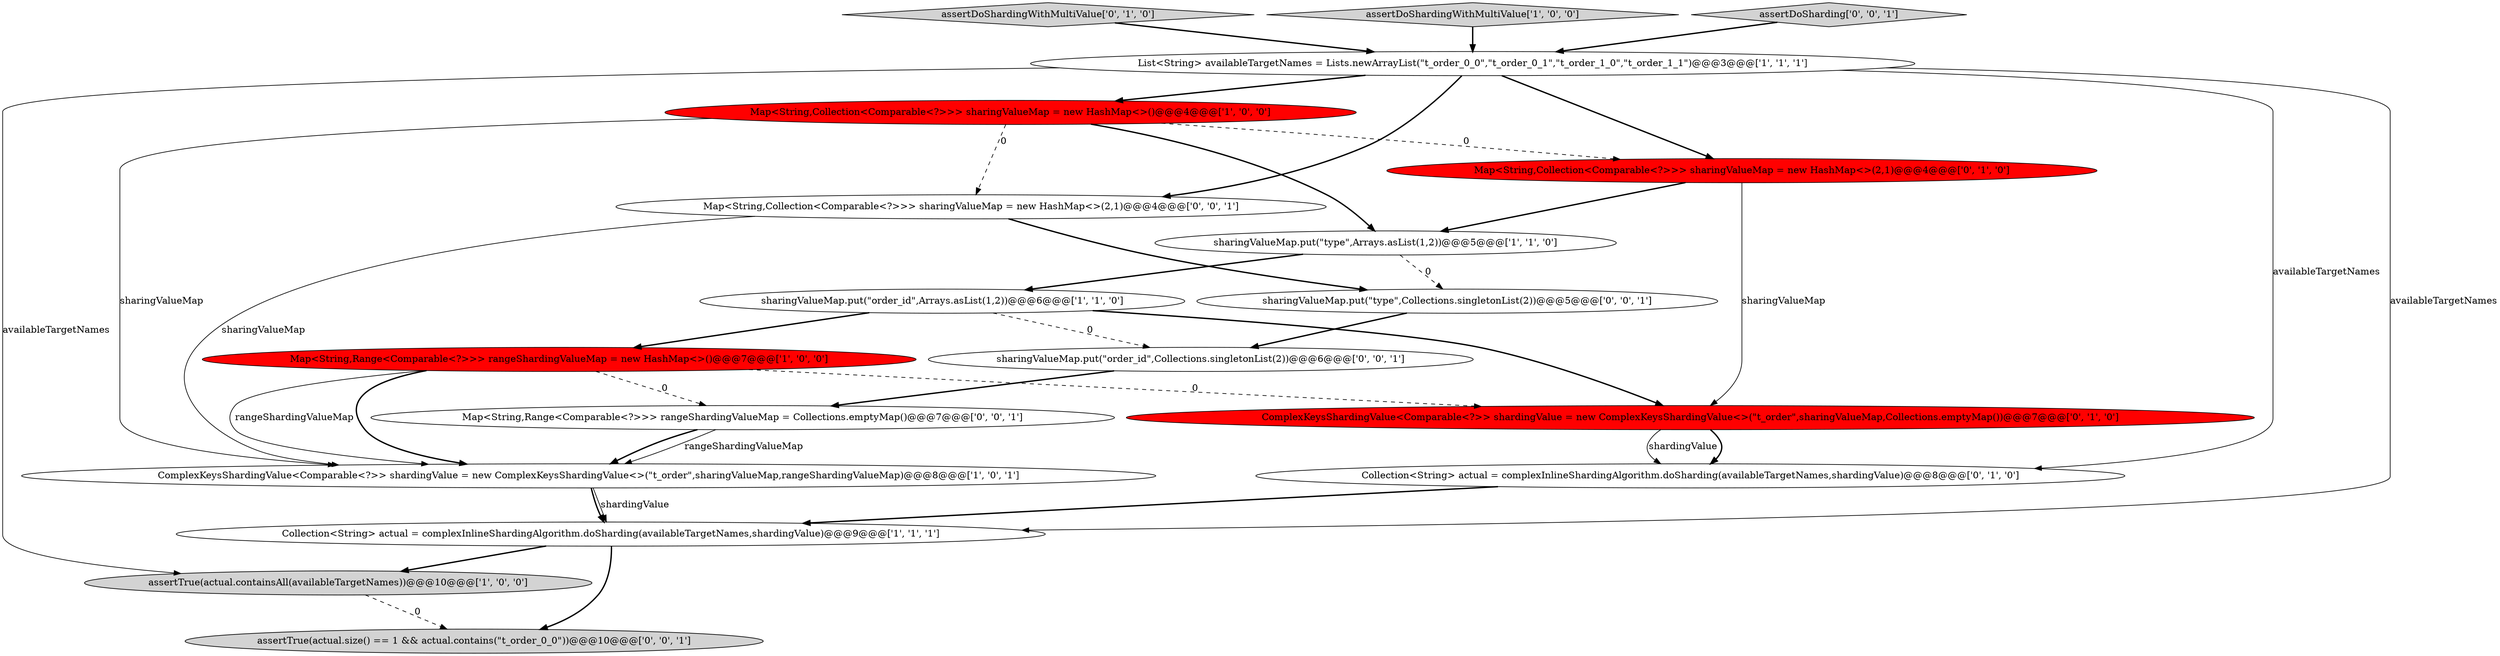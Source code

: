 digraph {
6 [style = filled, label = "assertTrue(actual.containsAll(availableTargetNames))@@@10@@@['1', '0', '0']", fillcolor = lightgray, shape = ellipse image = "AAA0AAABBB1BBB"];
16 [style = filled, label = "sharingValueMap.put(\"order_id\",Collections.singletonList(2))@@@6@@@['0', '0', '1']", fillcolor = white, shape = ellipse image = "AAA0AAABBB3BBB"];
4 [style = filled, label = "ComplexKeysShardingValue<Comparable<?>> shardingValue = new ComplexKeysShardingValue<>(\"t_order\",sharingValueMap,rangeShardingValueMap)@@@8@@@['1', '0', '1']", fillcolor = white, shape = ellipse image = "AAA0AAABBB1BBB"];
7 [style = filled, label = "sharingValueMap.put(\"order_id\",Arrays.asList(1,2))@@@6@@@['1', '1', '0']", fillcolor = white, shape = ellipse image = "AAA0AAABBB1BBB"];
9 [style = filled, label = "assertDoShardingWithMultiValue['0', '1', '0']", fillcolor = lightgray, shape = diamond image = "AAA0AAABBB2BBB"];
2 [style = filled, label = "assertDoShardingWithMultiValue['1', '0', '0']", fillcolor = lightgray, shape = diamond image = "AAA0AAABBB1BBB"];
3 [style = filled, label = "List<String> availableTargetNames = Lists.newArrayList(\"t_order_0_0\",\"t_order_0_1\",\"t_order_1_0\",\"t_order_1_1\")@@@3@@@['1', '1', '1']", fillcolor = white, shape = ellipse image = "AAA0AAABBB1BBB"];
1 [style = filled, label = "sharingValueMap.put(\"type\",Arrays.asList(1,2))@@@5@@@['1', '1', '0']", fillcolor = white, shape = ellipse image = "AAA0AAABBB1BBB"];
11 [style = filled, label = "Collection<String> actual = complexInlineShardingAlgorithm.doSharding(availableTargetNames,shardingValue)@@@8@@@['0', '1', '0']", fillcolor = white, shape = ellipse image = "AAA0AAABBB2BBB"];
13 [style = filled, label = "assertDoSharding['0', '0', '1']", fillcolor = lightgray, shape = diamond image = "AAA0AAABBB3BBB"];
15 [style = filled, label = "sharingValueMap.put(\"type\",Collections.singletonList(2))@@@5@@@['0', '0', '1']", fillcolor = white, shape = ellipse image = "AAA0AAABBB3BBB"];
18 [style = filled, label = "Map<String,Range<Comparable<?>>> rangeShardingValueMap = Collections.emptyMap()@@@7@@@['0', '0', '1']", fillcolor = white, shape = ellipse image = "AAA0AAABBB3BBB"];
0 [style = filled, label = "Map<String,Collection<Comparable<?>>> sharingValueMap = new HashMap<>()@@@4@@@['1', '0', '0']", fillcolor = red, shape = ellipse image = "AAA1AAABBB1BBB"];
8 [style = filled, label = "Collection<String> actual = complexInlineShardingAlgorithm.doSharding(availableTargetNames,shardingValue)@@@9@@@['1', '1', '1']", fillcolor = white, shape = ellipse image = "AAA0AAABBB1BBB"];
10 [style = filled, label = "Map<String,Collection<Comparable<?>>> sharingValueMap = new HashMap<>(2,1)@@@4@@@['0', '1', '0']", fillcolor = red, shape = ellipse image = "AAA1AAABBB2BBB"];
12 [style = filled, label = "ComplexKeysShardingValue<Comparable<?>> shardingValue = new ComplexKeysShardingValue<>(\"t_order\",sharingValueMap,Collections.emptyMap())@@@7@@@['0', '1', '0']", fillcolor = red, shape = ellipse image = "AAA1AAABBB2BBB"];
5 [style = filled, label = "Map<String,Range<Comparable<?>>> rangeShardingValueMap = new HashMap<>()@@@7@@@['1', '0', '0']", fillcolor = red, shape = ellipse image = "AAA1AAABBB1BBB"];
17 [style = filled, label = "Map<String,Collection<Comparable<?>>> sharingValueMap = new HashMap<>(2,1)@@@4@@@['0', '0', '1']", fillcolor = white, shape = ellipse image = "AAA0AAABBB3BBB"];
14 [style = filled, label = "assertTrue(actual.size() == 1 && actual.contains(\"t_order_0_0\"))@@@10@@@['0', '0', '1']", fillcolor = lightgray, shape = ellipse image = "AAA0AAABBB3BBB"];
5->12 [style = dashed, label="0"];
16->18 [style = bold, label=""];
0->4 [style = solid, label="sharingValueMap"];
7->12 [style = bold, label=""];
4->8 [style = solid, label="shardingValue"];
17->4 [style = solid, label="sharingValueMap"];
7->16 [style = dashed, label="0"];
1->15 [style = dashed, label="0"];
2->3 [style = bold, label=""];
18->4 [style = solid, label="rangeShardingValueMap"];
12->11 [style = bold, label=""];
3->11 [style = solid, label="availableTargetNames"];
8->14 [style = bold, label=""];
3->6 [style = solid, label="availableTargetNames"];
8->6 [style = bold, label=""];
6->14 [style = dashed, label="0"];
5->18 [style = dashed, label="0"];
15->16 [style = bold, label=""];
0->17 [style = dashed, label="0"];
1->7 [style = bold, label=""];
0->10 [style = dashed, label="0"];
3->0 [style = bold, label=""];
10->12 [style = solid, label="sharingValueMap"];
3->10 [style = bold, label=""];
7->5 [style = bold, label=""];
18->4 [style = bold, label=""];
13->3 [style = bold, label=""];
12->11 [style = solid, label="shardingValue"];
0->1 [style = bold, label=""];
5->4 [style = bold, label=""];
3->8 [style = solid, label="availableTargetNames"];
17->15 [style = bold, label=""];
9->3 [style = bold, label=""];
4->8 [style = bold, label=""];
11->8 [style = bold, label=""];
3->17 [style = bold, label=""];
10->1 [style = bold, label=""];
5->4 [style = solid, label="rangeShardingValueMap"];
}
